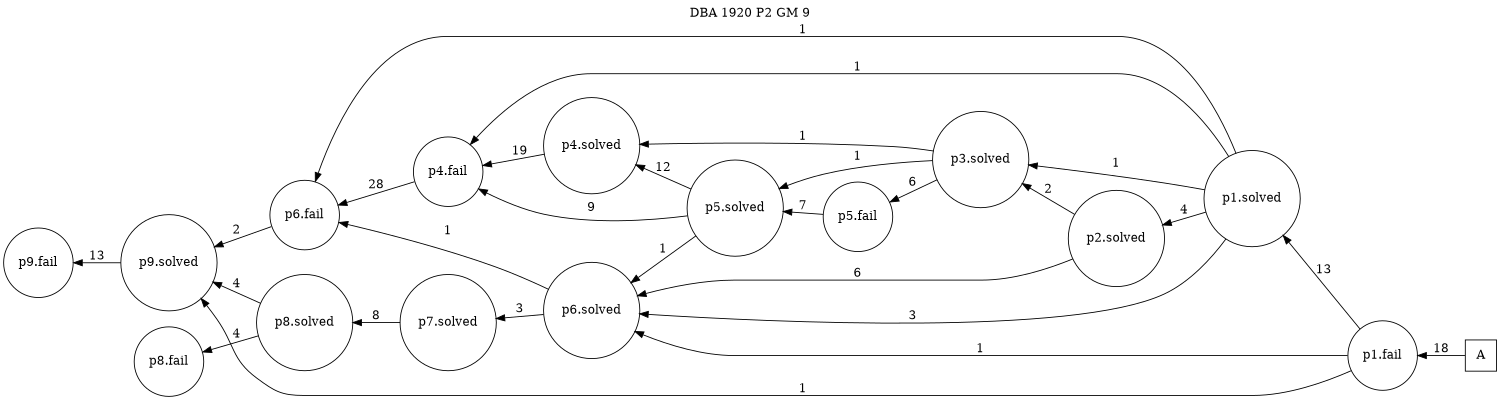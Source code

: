 digraph DBA_1920_P2_GM_9 {
labelloc="tl"
label= " DBA 1920 P2 GM 9 "
rankdir="RL";
graph [ size=" 10 , 10 !"]

"A" [shape="square" label="A"]
"p1.fail" [shape="circle" label="p1.fail"]
"p1.solved" [shape="circle" label="p1.solved"]
"p2.solved" [shape="circle" label="p2.solved"]
"p3.solved" [shape="circle" label="p3.solved"]
"p5.fail" [shape="circle" label="p5.fail"]
"p5.solved" [shape="circle" label="p5.solved"]
"p4.solved" [shape="circle" label="p4.solved"]
"p4.fail" [shape="circle" label="p4.fail"]
"p6.fail" [shape="circle" label="p6.fail"]
"p6.solved" [shape="circle" label="p6.solved"]
"p7.solved" [shape="circle" label="p7.solved"]
"p8.solved" [shape="circle" label="p8.solved"]
"p9.solved" [shape="circle" label="p9.solved"]
"p9.fail" [shape="circle" label="p9.fail"]
"p8.fail" [shape="circle" label="p8.fail"]
"A" -> "p1.fail" [ label=18]
"p1.fail" -> "p1.solved" [ label=13]
"p1.fail" -> "p6.solved" [ label=1]
"p1.fail" -> "p9.solved" [ label=1]
"p1.solved" -> "p2.solved" [ label=4]
"p1.solved" -> "p3.solved" [ label=1]
"p1.solved" -> "p4.fail" [ label=1]
"p1.solved" -> "p6.fail" [ label=1]
"p1.solved" -> "p6.solved" [ label=3]
"p2.solved" -> "p3.solved" [ label=2]
"p2.solved" -> "p6.solved" [ label=6]
"p3.solved" -> "p5.fail" [ label=6]
"p3.solved" -> "p5.solved" [ label=1]
"p3.solved" -> "p4.solved" [ label=1]
"p5.fail" -> "p5.solved" [ label=7]
"p5.solved" -> "p4.solved" [ label=12]
"p5.solved" -> "p4.fail" [ label=9]
"p5.solved" -> "p6.solved" [ label=1]
"p4.solved" -> "p4.fail" [ label=19]
"p4.fail" -> "p6.fail" [ label=28]
"p6.fail" -> "p9.solved" [ label=2]
"p6.solved" -> "p6.fail" [ label=1]
"p6.solved" -> "p7.solved" [ label=3]
"p7.solved" -> "p8.solved" [ label=8]
"p8.solved" -> "p9.solved" [ label=4]
"p8.solved" -> "p8.fail" [ label=4]
"p9.solved" -> "p9.fail" [ label=13]
}
